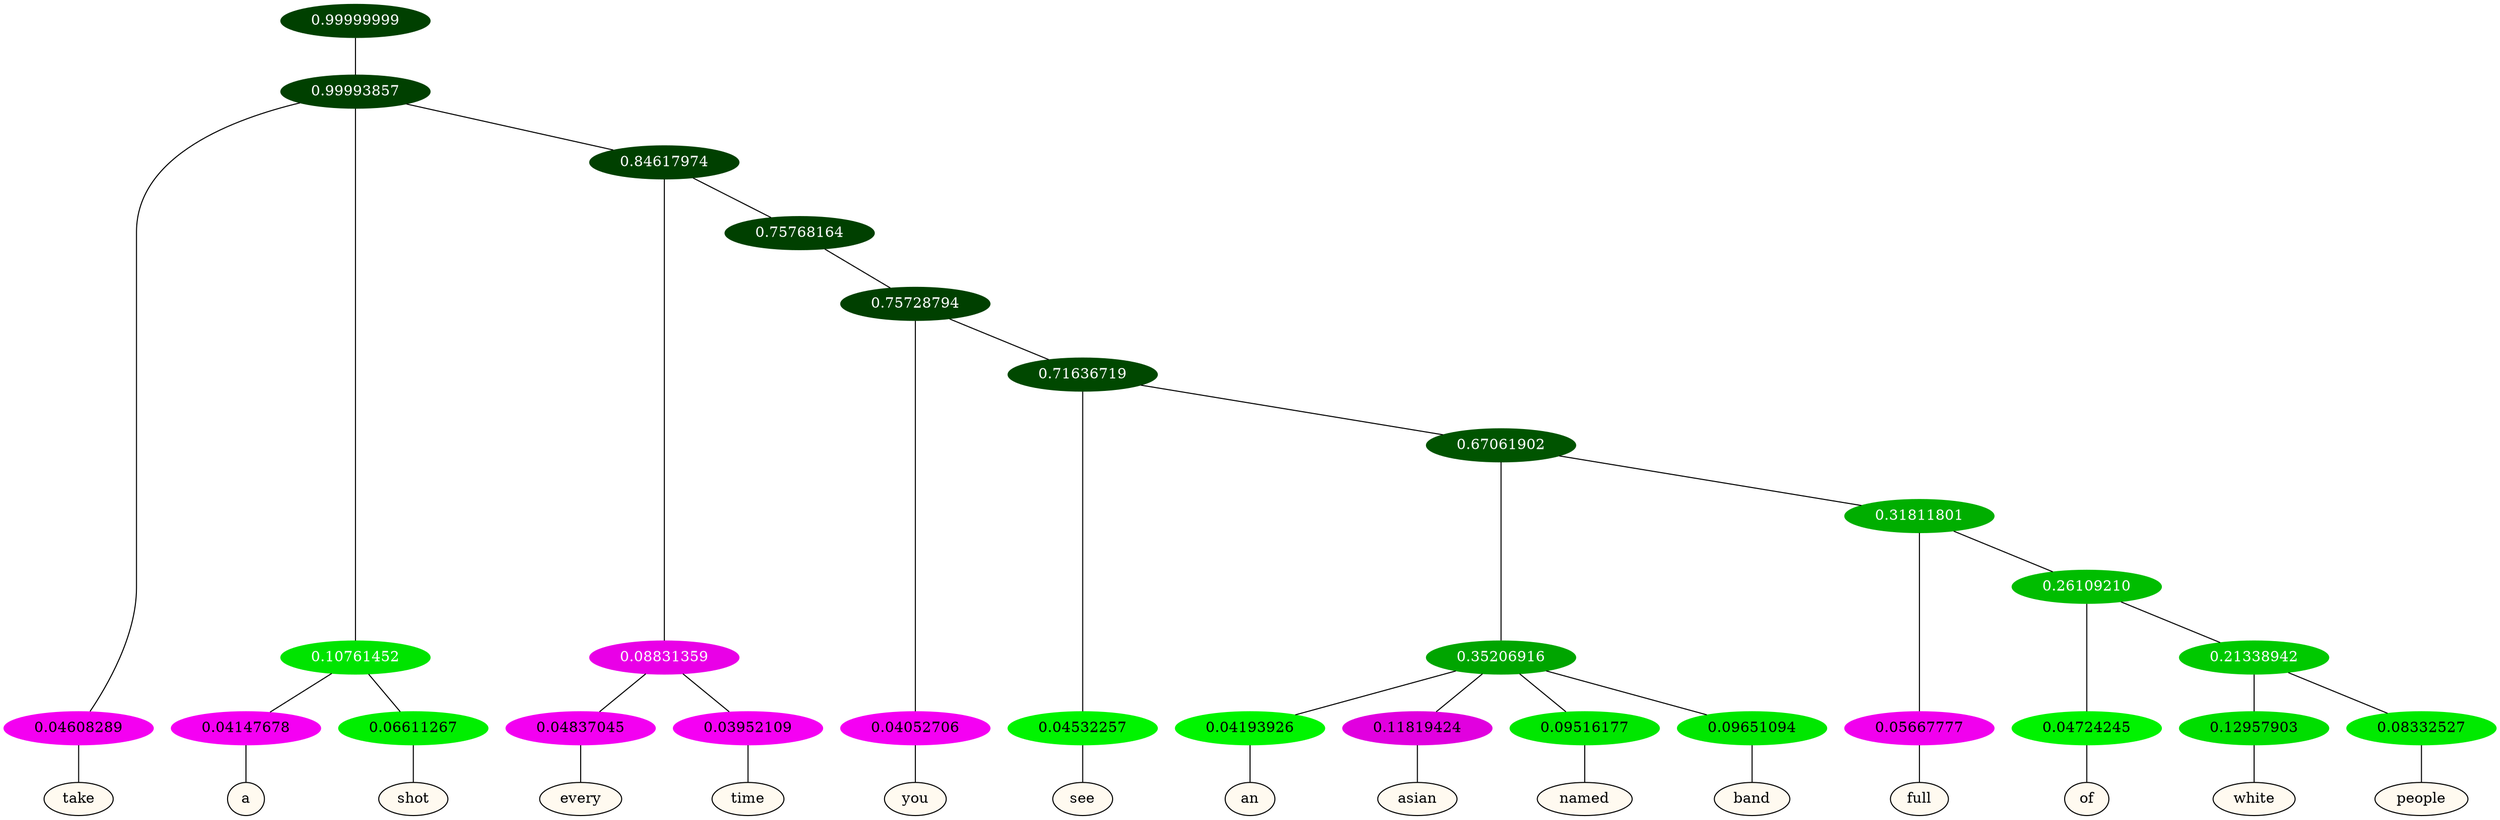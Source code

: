 graph {
	node [format=png height=0.15 nodesep=0.001 ordering=out overlap=prism overlap_scaling=0.01 ranksep=0.001 ratio=0.2 style=filled width=0.15]
	{
		rank=same
		a_w_2 [label=take color=black fillcolor=floralwhite style="filled,solid"]
		a_w_5 [label=a color=black fillcolor=floralwhite style="filled,solid"]
		a_w_6 [label=shot color=black fillcolor=floralwhite style="filled,solid"]
		a_w_9 [label=every color=black fillcolor=floralwhite style="filled,solid"]
		a_w_10 [label=time color=black fillcolor=floralwhite style="filled,solid"]
		a_w_12 [label=you color=black fillcolor=floralwhite style="filled,solid"]
		a_w_14 [label=see color=black fillcolor=floralwhite style="filled,solid"]
		a_w_18 [label=an color=black fillcolor=floralwhite style="filled,solid"]
		a_w_19 [label=asian color=black fillcolor=floralwhite style="filled,solid"]
		a_w_20 [label=named color=black fillcolor=floralwhite style="filled,solid"]
		a_w_21 [label=band color=black fillcolor=floralwhite style="filled,solid"]
		a_w_22 [label=full color=black fillcolor=floralwhite style="filled,solid"]
		a_w_24 [label=of color=black fillcolor=floralwhite style="filled,solid"]
		a_w_26 [label=white color=black fillcolor=floralwhite style="filled,solid"]
		a_w_27 [label=people color=black fillcolor=floralwhite style="filled,solid"]
	}
	a_n_2 -- a_w_2
	a_n_5 -- a_w_5
	a_n_6 -- a_w_6
	a_n_9 -- a_w_9
	a_n_10 -- a_w_10
	a_n_12 -- a_w_12
	a_n_14 -- a_w_14
	a_n_18 -- a_w_18
	a_n_19 -- a_w_19
	a_n_20 -- a_w_20
	a_n_21 -- a_w_21
	a_n_22 -- a_w_22
	a_n_24 -- a_w_24
	a_n_26 -- a_w_26
	a_n_27 -- a_w_27
	{
		rank=same
		a_n_2 [label=0.04608289 color="0.835 1.000 0.954" fontcolor=black]
		a_n_5 [label=0.04147678 color="0.835 1.000 0.959" fontcolor=black]
		a_n_6 [label=0.06611267 color="0.334 1.000 0.934" fontcolor=black]
		a_n_9 [label=0.04837045 color="0.835 1.000 0.952" fontcolor=black]
		a_n_10 [label=0.03952109 color="0.835 1.000 0.960" fontcolor=black]
		a_n_12 [label=0.04052706 color="0.835 1.000 0.959" fontcolor=black]
		a_n_14 [label=0.04532257 color="0.334 1.000 0.955" fontcolor=black]
		a_n_18 [label=0.04193926 color="0.334 1.000 0.958" fontcolor=black]
		a_n_19 [label=0.11819424 color="0.835 1.000 0.882" fontcolor=black]
		a_n_20 [label=0.09516177 color="0.334 1.000 0.905" fontcolor=black]
		a_n_21 [label=0.09651094 color="0.334 1.000 0.903" fontcolor=black]
		a_n_22 [label=0.05667777 color="0.835 1.000 0.943" fontcolor=black]
		a_n_24 [label=0.04724245 color="0.334 1.000 0.953" fontcolor=black]
		a_n_26 [label=0.12957903 color="0.334 1.000 0.870" fontcolor=black]
		a_n_27 [label=0.08332527 color="0.334 1.000 0.917" fontcolor=black]
	}
	a_n_0 [label=0.99999999 color="0.334 1.000 0.250" fontcolor=grey99]
	a_n_1 [label=0.99993857 color="0.334 1.000 0.250" fontcolor=grey99]
	a_n_0 -- a_n_1
	a_n_1 -- a_n_2
	a_n_3 [label=0.10761452 color="0.334 1.000 0.892" fontcolor=grey99]
	a_n_1 -- a_n_3
	a_n_4 [label=0.84617974 color="0.334 1.000 0.250" fontcolor=grey99]
	a_n_1 -- a_n_4
	a_n_3 -- a_n_5
	a_n_3 -- a_n_6
	a_n_7 [label=0.08831359 color="0.835 1.000 0.912" fontcolor=grey99]
	a_n_4 -- a_n_7
	a_n_8 [label=0.75768164 color="0.334 1.000 0.250" fontcolor=grey99]
	a_n_4 -- a_n_8
	a_n_7 -- a_n_9
	a_n_7 -- a_n_10
	a_n_11 [label=0.75728794 color="0.334 1.000 0.250" fontcolor=grey99]
	a_n_8 -- a_n_11
	a_n_11 -- a_n_12
	a_n_13 [label=0.71636719 color="0.334 1.000 0.284" fontcolor=grey99]
	a_n_11 -- a_n_13
	a_n_13 -- a_n_14
	a_n_15 [label=0.67061902 color="0.334 1.000 0.329" fontcolor=grey99]
	a_n_13 -- a_n_15
	a_n_16 [label=0.35206916 color="0.334 1.000 0.648" fontcolor=grey99]
	a_n_15 -- a_n_16
	a_n_17 [label=0.31811801 color="0.334 1.000 0.682" fontcolor=grey99]
	a_n_15 -- a_n_17
	a_n_16 -- a_n_18
	a_n_16 -- a_n_19
	a_n_16 -- a_n_20
	a_n_16 -- a_n_21
	a_n_17 -- a_n_22
	a_n_23 [label=0.26109210 color="0.334 1.000 0.739" fontcolor=grey99]
	a_n_17 -- a_n_23
	a_n_23 -- a_n_24
	a_n_25 [label=0.21338942 color="0.334 1.000 0.787" fontcolor=grey99]
	a_n_23 -- a_n_25
	a_n_25 -- a_n_26
	a_n_25 -- a_n_27
}
